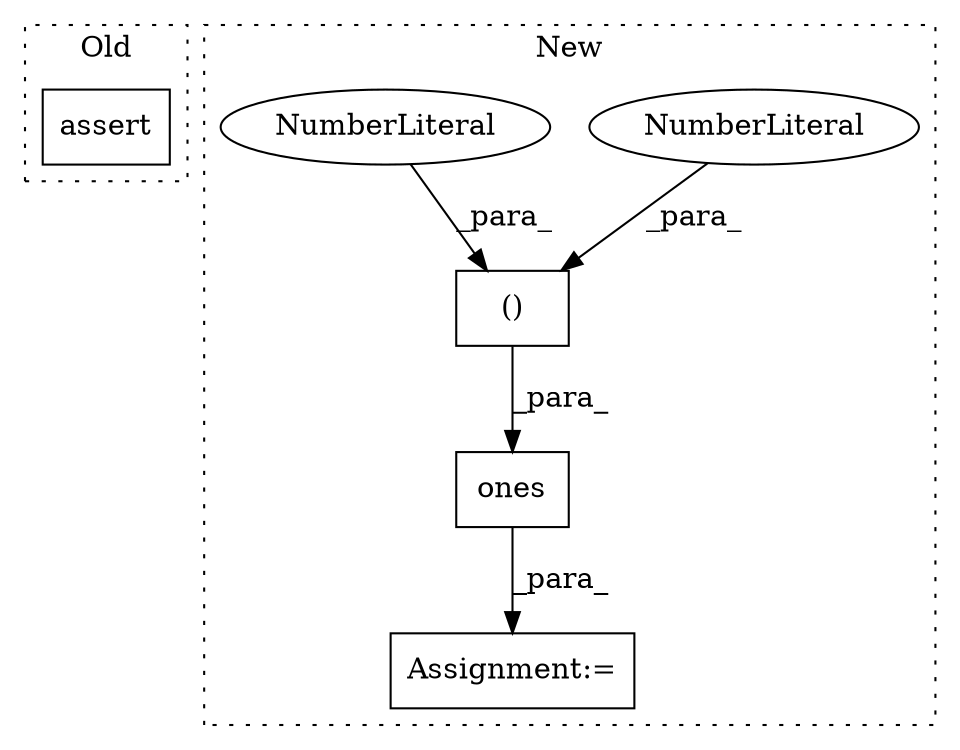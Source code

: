 digraph G {
subgraph cluster0 {
1 [label="assert" a="32" s="1605,1651" l="18,1" shape="box"];
label = "Old";
style="dotted";
}
subgraph cluster1 {
2 [label="ones" a="32" s="1215,1240" l="10,2" shape="box"];
3 [label="Assignment:=" a="7" s="1200" l="1" shape="box"];
4 [label="()" a="106" s="1225" l="15" shape="box"];
5 [label="NumberLiteral" a="34" s="1239" l="1" shape="ellipse"];
6 [label="NumberLiteral" a="34" s="1225" l="1" shape="ellipse"];
label = "New";
style="dotted";
}
2 -> 3 [label="_para_"];
4 -> 2 [label="_para_"];
5 -> 4 [label="_para_"];
6 -> 4 [label="_para_"];
}